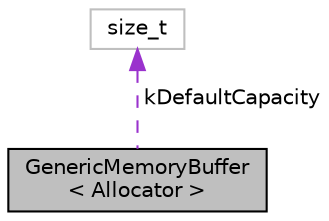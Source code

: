 digraph "GenericMemoryBuffer&lt; Allocator &gt;"
{
  edge [fontname="Helvetica",fontsize="10",labelfontname="Helvetica",labelfontsize="10"];
  node [fontname="Helvetica",fontsize="10",shape=record];
  Node1 [label="GenericMemoryBuffer\l\< Allocator \>",height=0.2,width=0.4,color="black", fillcolor="grey75", style="filled", fontcolor="black"];
  Node2 -> Node1 [dir="back",color="darkorchid3",fontsize="10",style="dashed",label=" kDefaultCapacity" ];
  Node2 [label="size_t",height=0.2,width=0.4,color="grey75", fillcolor="white", style="filled"];
}
